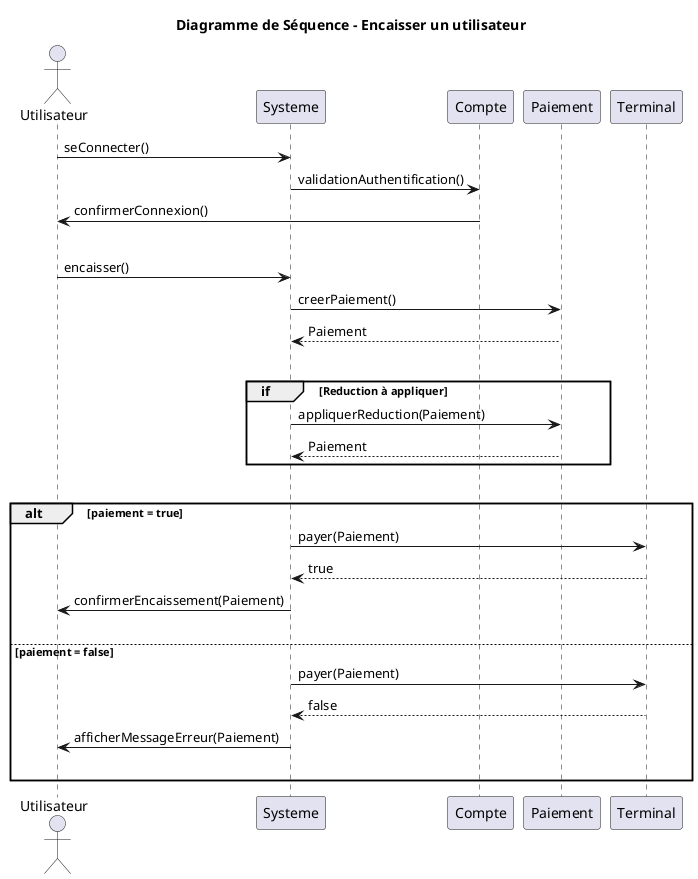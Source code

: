 @startuml
title Diagramme de Séquence - Encaisser un utilisateur
actor Utilisateur
participant Systeme
participant Compte
participant Paiement
participant Terminal

'Connexion à un compte'
Utilisateur -> Systeme: seConnecter()
Systeme -> Compte: validationAuthentification()
Compte -> Utilisateur: confirmerConnexion()

'Séparation'
|||

'Utilisateur encaisse un client'
Utilisateur -> Systeme: encaisser()
Systeme -> Paiement: creerPaiement()
Paiement --> Systeme : Paiement

'Séparation'
|||

'Utilisateur applique une reduction'
group if [Reduction à appliquer]
    Systeme -> Paiement : appliquerReduction(Paiement)
    return Paiement
end

'Séparation'
|||


alt paiement = true
Systeme -> Terminal: payer(Paiement)
return true
Systeme -> Utilisateur: confirmerEncaissement(Paiement)
|||

else paiement = false
Systeme -> Terminal: payer(Paiement)
return false
Systeme -> Utilisateur: afficherMessageErreur(Paiement)
|||
end
@enduml